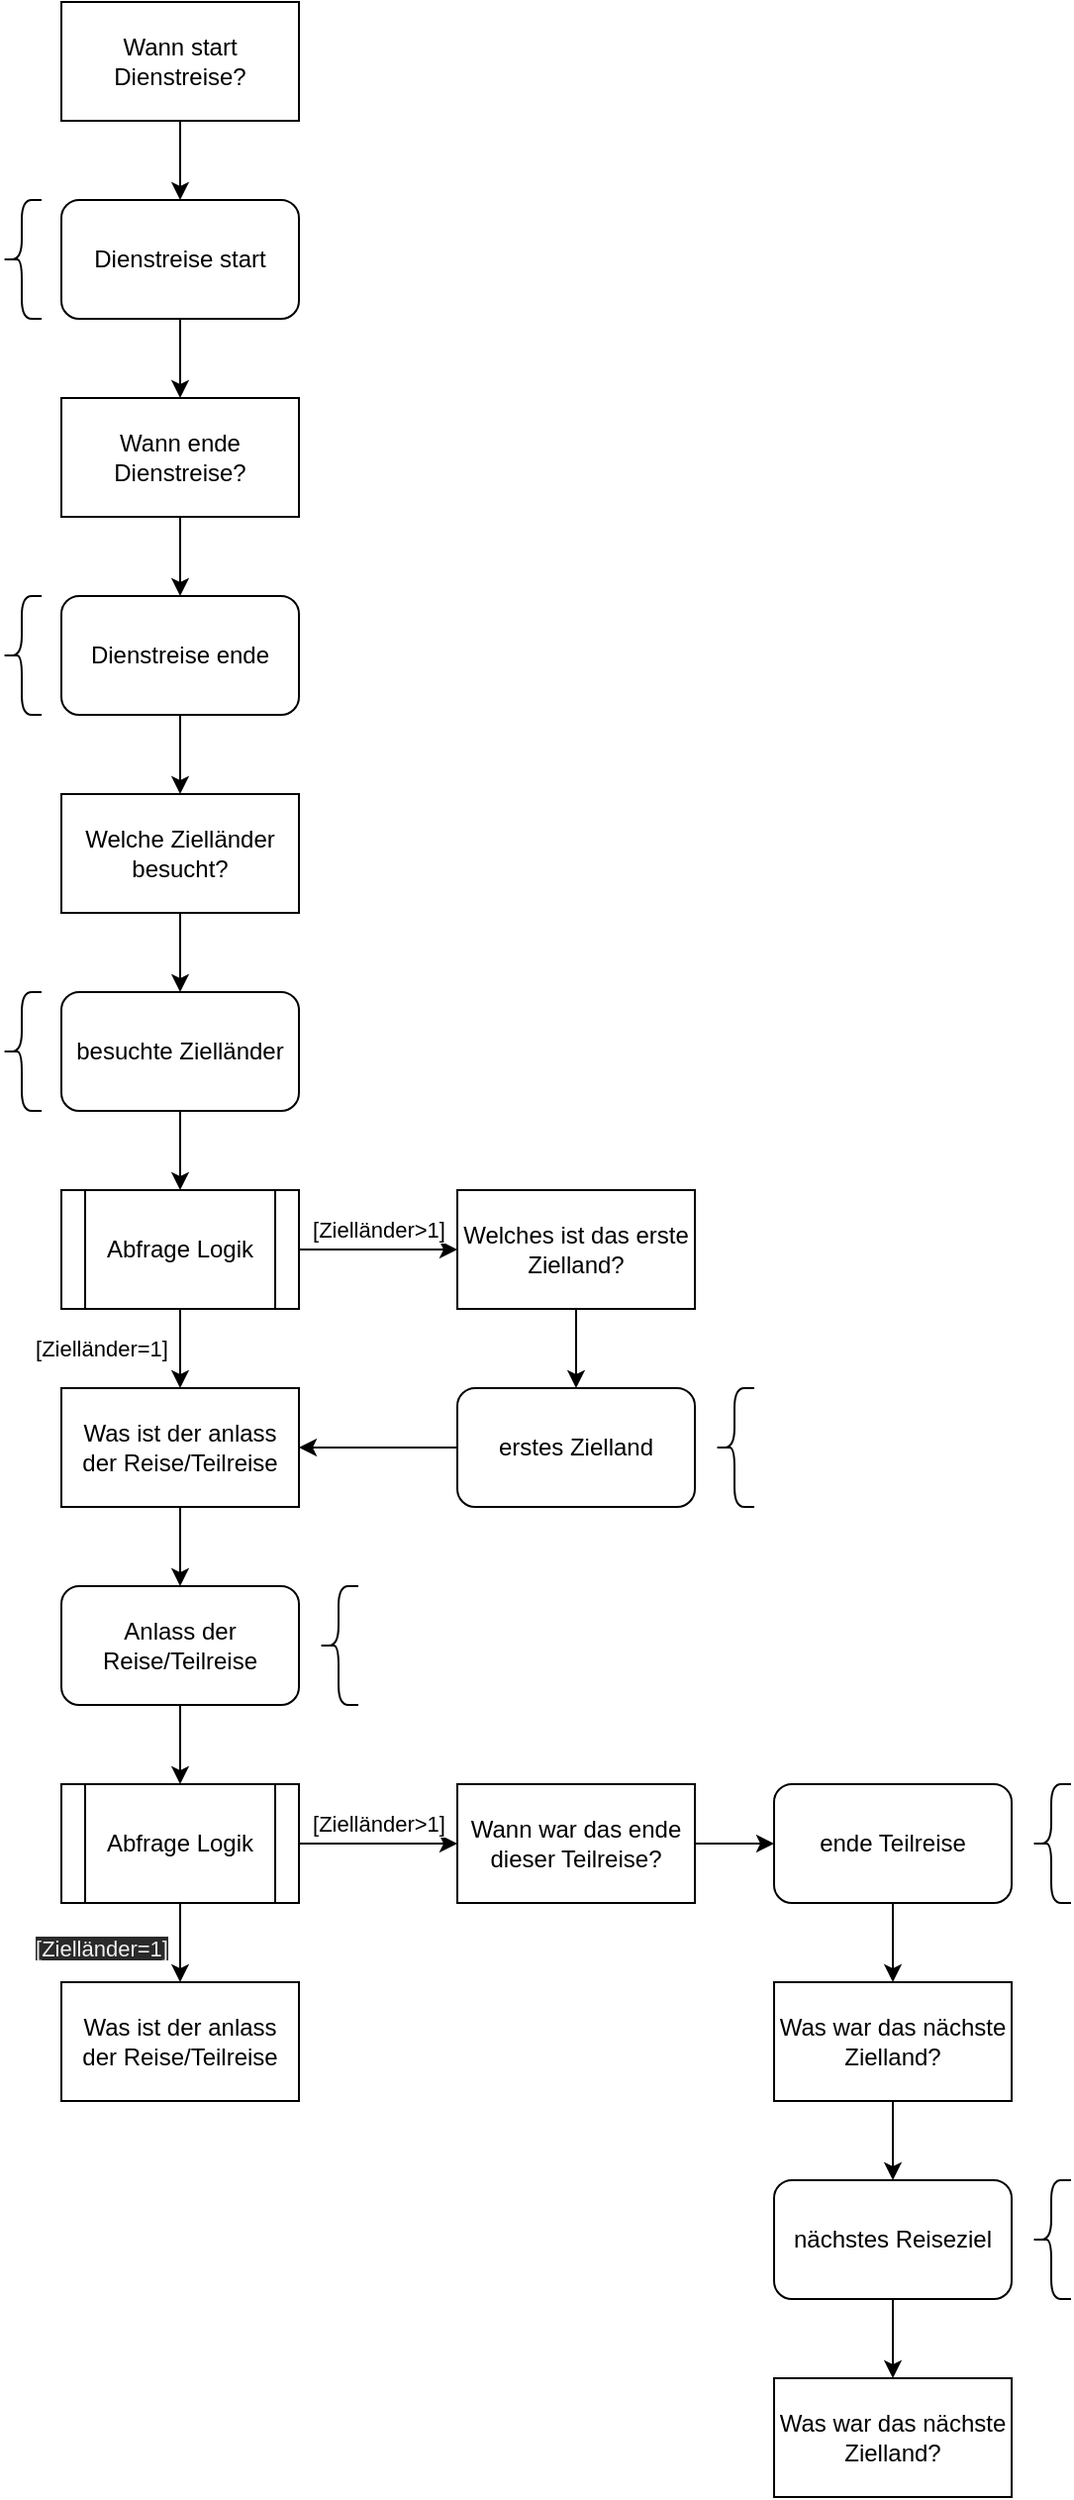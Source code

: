 <mxfile version="20.3.0" type="device"><diagram id="L4NvkSTI6OKeX2f231ty" name="Seite-1"><mxGraphModel dx="981" dy="597" grid="1" gridSize="10" guides="1" tooltips="1" connect="1" arrows="1" fold="1" page="1" pageScale="1" pageWidth="827" pageHeight="1169" math="0" shadow="0"><root><mxCell id="0"/><mxCell id="1" parent="0"/><mxCell id="QfeDqmOQfvV1Y4iZlrYc-1" value="Wann start Dienstreise?" style="rounded=0;whiteSpace=wrap;html=1;" vertex="1" parent="1"><mxGeometry x="40" y="40" width="120" height="60" as="geometry"/></mxCell><mxCell id="QfeDqmOQfvV1Y4iZlrYc-8" value="" style="edgeStyle=orthogonalEdgeStyle;rounded=0;orthogonalLoop=1;jettySize=auto;html=1;strokeColor=default;" edge="1" parent="1" source="QfeDqmOQfvV1Y4iZlrYc-2" target="QfeDqmOQfvV1Y4iZlrYc-7"><mxGeometry relative="1" as="geometry"/></mxCell><mxCell id="QfeDqmOQfvV1Y4iZlrYc-2" value="Dienstreise start" style="rounded=1;whiteSpace=wrap;html=1;" vertex="1" parent="1"><mxGeometry x="40" y="140" width="120" height="60" as="geometry"/></mxCell><mxCell id="QfeDqmOQfvV1Y4iZlrYc-4" value="" style="endArrow=classic;html=1;rounded=0;strokeColor=default;" edge="1" parent="1" source="QfeDqmOQfvV1Y4iZlrYc-1" target="QfeDqmOQfvV1Y4iZlrYc-2"><mxGeometry width="50" height="50" relative="1" as="geometry"><mxPoint x="80" y="290" as="sourcePoint"/><mxPoint x="130" y="240" as="targetPoint"/></mxGeometry></mxCell><mxCell id="QfeDqmOQfvV1Y4iZlrYc-6" value="" style="shape=curlyBracket;whiteSpace=wrap;html=1;rounded=1;" vertex="1" parent="1"><mxGeometry x="10" y="140" width="20" height="60" as="geometry"/></mxCell><mxCell id="QfeDqmOQfvV1Y4iZlrYc-12" value="" style="edgeStyle=orthogonalEdgeStyle;rounded=0;orthogonalLoop=1;jettySize=auto;html=1;strokeColor=default;" edge="1" parent="1" source="QfeDqmOQfvV1Y4iZlrYc-7" target="QfeDqmOQfvV1Y4iZlrYc-10"><mxGeometry relative="1" as="geometry"/></mxCell><mxCell id="QfeDqmOQfvV1Y4iZlrYc-7" value="Wann ende Dienstreise?" style="rounded=0;whiteSpace=wrap;html=1;" vertex="1" parent="1"><mxGeometry x="40" y="240" width="120" height="60" as="geometry"/></mxCell><mxCell id="QfeDqmOQfvV1Y4iZlrYc-15" value="" style="edgeStyle=orthogonalEdgeStyle;rounded=0;orthogonalLoop=1;jettySize=auto;html=1;strokeColor=default;" edge="1" parent="1" source="QfeDqmOQfvV1Y4iZlrYc-10" target="QfeDqmOQfvV1Y4iZlrYc-13"><mxGeometry relative="1" as="geometry"/></mxCell><mxCell id="QfeDqmOQfvV1Y4iZlrYc-10" value="Dienstreise ende" style="rounded=1;whiteSpace=wrap;html=1;" vertex="1" parent="1"><mxGeometry x="40" y="340" width="120" height="60" as="geometry"/></mxCell><mxCell id="QfeDqmOQfvV1Y4iZlrYc-11" value="" style="shape=curlyBracket;whiteSpace=wrap;html=1;rounded=1;" vertex="1" parent="1"><mxGeometry x="10" y="340" width="20" height="60" as="geometry"/></mxCell><mxCell id="QfeDqmOQfvV1Y4iZlrYc-17" value="" style="edgeStyle=orthogonalEdgeStyle;rounded=0;orthogonalLoop=1;jettySize=auto;html=1;strokeColor=default;" edge="1" parent="1" source="QfeDqmOQfvV1Y4iZlrYc-13" target="QfeDqmOQfvV1Y4iZlrYc-16"><mxGeometry relative="1" as="geometry"/></mxCell><mxCell id="QfeDqmOQfvV1Y4iZlrYc-13" value="Welche Zielländer besucht?" style="rounded=0;whiteSpace=wrap;html=1;" vertex="1" parent="1"><mxGeometry x="40" y="440" width="120" height="60" as="geometry"/></mxCell><mxCell id="QfeDqmOQfvV1Y4iZlrYc-29" value="" style="edgeStyle=orthogonalEdgeStyle;rounded=0;orthogonalLoop=1;jettySize=auto;html=1;strokeColor=default;" edge="1" parent="1" source="QfeDqmOQfvV1Y4iZlrYc-16" target="QfeDqmOQfvV1Y4iZlrYc-21"><mxGeometry relative="1" as="geometry"/></mxCell><mxCell id="QfeDqmOQfvV1Y4iZlrYc-16" value="besuchte Zielländer" style="rounded=1;whiteSpace=wrap;html=1;" vertex="1" parent="1"><mxGeometry x="40" y="540" width="120" height="60" as="geometry"/></mxCell><mxCell id="QfeDqmOQfvV1Y4iZlrYc-23" value="[Zielländer=1]" style="edgeStyle=orthogonalEdgeStyle;rounded=0;orthogonalLoop=1;jettySize=auto;html=1;strokeColor=default;" edge="1" parent="1" source="QfeDqmOQfvV1Y4iZlrYc-21" target="QfeDqmOQfvV1Y4iZlrYc-22"><mxGeometry y="-40" relative="1" as="geometry"><mxPoint as="offset"/></mxGeometry></mxCell><mxCell id="QfeDqmOQfvV1Y4iZlrYc-25" value="[Zielländer&amp;gt;1]" style="edgeStyle=orthogonalEdgeStyle;rounded=0;orthogonalLoop=1;jettySize=auto;html=1;strokeColor=default;" edge="1" parent="1" source="QfeDqmOQfvV1Y4iZlrYc-21" target="QfeDqmOQfvV1Y4iZlrYc-24"><mxGeometry y="10" relative="1" as="geometry"><mxPoint as="offset"/></mxGeometry></mxCell><mxCell id="QfeDqmOQfvV1Y4iZlrYc-21" value="Abfrage Logik" style="shape=process;whiteSpace=wrap;html=1;backgroundOutline=1;" vertex="1" parent="1"><mxGeometry x="40" y="640" width="120" height="60" as="geometry"/></mxCell><mxCell id="QfeDqmOQfvV1Y4iZlrYc-34" value="" style="edgeStyle=orthogonalEdgeStyle;rounded=0;orthogonalLoop=1;jettySize=auto;html=1;strokeColor=default;" edge="1" parent="1" source="QfeDqmOQfvV1Y4iZlrYc-22" target="QfeDqmOQfvV1Y4iZlrYc-33"><mxGeometry relative="1" as="geometry"/></mxCell><mxCell id="QfeDqmOQfvV1Y4iZlrYc-22" value="Was ist der anlass der Reise/Teilreise" style="rounded=0;whiteSpace=wrap;html=1;" vertex="1" parent="1"><mxGeometry x="40" y="740" width="120" height="60" as="geometry"/></mxCell><mxCell id="QfeDqmOQfvV1Y4iZlrYc-31" value="" style="edgeStyle=orthogonalEdgeStyle;rounded=0;orthogonalLoop=1;jettySize=auto;html=1;strokeColor=default;" edge="1" parent="1" source="QfeDqmOQfvV1Y4iZlrYc-24" target="QfeDqmOQfvV1Y4iZlrYc-30"><mxGeometry relative="1" as="geometry"/></mxCell><mxCell id="QfeDqmOQfvV1Y4iZlrYc-24" value="Welches ist das erste Zielland?" style="rounded=0;whiteSpace=wrap;html=1;" vertex="1" parent="1"><mxGeometry x="240" y="640" width="120" height="60" as="geometry"/></mxCell><mxCell id="QfeDqmOQfvV1Y4iZlrYc-26" value="" style="shape=curlyBracket;whiteSpace=wrap;html=1;rounded=1;" vertex="1" parent="1"><mxGeometry x="10" y="540" width="20" height="60" as="geometry"/></mxCell><mxCell id="QfeDqmOQfvV1Y4iZlrYc-32" value="" style="edgeStyle=orthogonalEdgeStyle;rounded=0;orthogonalLoop=1;jettySize=auto;html=1;strokeColor=default;" edge="1" parent="1" source="QfeDqmOQfvV1Y4iZlrYc-30" target="QfeDqmOQfvV1Y4iZlrYc-22"><mxGeometry relative="1" as="geometry"/></mxCell><mxCell id="QfeDqmOQfvV1Y4iZlrYc-30" value="erstes Zielland" style="rounded=1;whiteSpace=wrap;html=1;" vertex="1" parent="1"><mxGeometry x="240" y="740" width="120" height="60" as="geometry"/></mxCell><mxCell id="QfeDqmOQfvV1Y4iZlrYc-36" value="" style="edgeStyle=orthogonalEdgeStyle;rounded=0;orthogonalLoop=1;jettySize=auto;html=1;strokeColor=default;" edge="1" parent="1" source="QfeDqmOQfvV1Y4iZlrYc-33" target="QfeDqmOQfvV1Y4iZlrYc-35"><mxGeometry relative="1" as="geometry"/></mxCell><mxCell id="QfeDqmOQfvV1Y4iZlrYc-33" value="Anlass der Reise/Teilreise" style="rounded=1;whiteSpace=wrap;html=1;" vertex="1" parent="1"><mxGeometry x="40" y="840" width="120" height="60" as="geometry"/></mxCell><mxCell id="QfeDqmOQfvV1Y4iZlrYc-40" value="" style="edgeStyle=orthogonalEdgeStyle;rounded=0;orthogonalLoop=1;jettySize=auto;html=1;strokeColor=default;" edge="1" parent="1" source="QfeDqmOQfvV1Y4iZlrYc-35" target="QfeDqmOQfvV1Y4iZlrYc-38"><mxGeometry relative="1" as="geometry"/></mxCell><mxCell id="QfeDqmOQfvV1Y4iZlrYc-42" value="[Zielländer&amp;gt;1]" style="edgeLabel;html=1;align=center;verticalAlign=middle;resizable=0;points=[];" vertex="1" connectable="0" parent="QfeDqmOQfvV1Y4iZlrYc-40"><mxGeometry x="0.218" y="-1" relative="1" as="geometry"><mxPoint x="-9" y="-11" as="offset"/></mxGeometry></mxCell><mxCell id="QfeDqmOQfvV1Y4iZlrYc-41" value="&#10;&lt;span style=&quot;color: rgb(240, 240, 240); font-family: Helvetica; font-size: 11px; font-style: normal; font-variant-ligatures: normal; font-variant-caps: normal; font-weight: 400; letter-spacing: normal; orphans: 2; text-align: center; text-indent: 0px; text-transform: none; widows: 2; word-spacing: 0px; -webkit-text-stroke-width: 0px; background-color: rgb(42, 42, 42); text-decoration-thickness: initial; text-decoration-style: initial; text-decoration-color: initial; float: none; display: inline !important;&quot;&gt;[Zielländer=1]&lt;/span&gt;&#10;&#10;" style="edgeStyle=orthogonalEdgeStyle;rounded=0;orthogonalLoop=1;jettySize=auto;html=1;strokeColor=default;" edge="1" parent="1" source="QfeDqmOQfvV1Y4iZlrYc-35" target="QfeDqmOQfvV1Y4iZlrYc-39"><mxGeometry x="0.5" y="-40" relative="1" as="geometry"><Array as="points"><mxPoint x="100" y="1030"/><mxPoint x="100" y="1030"/></Array><mxPoint as="offset"/></mxGeometry></mxCell><mxCell id="QfeDqmOQfvV1Y4iZlrYc-35" value="Abfrage Logik" style="shape=process;whiteSpace=wrap;html=1;backgroundOutline=1;" vertex="1" parent="1"><mxGeometry x="40" y="940" width="120" height="60" as="geometry"/></mxCell><mxCell id="QfeDqmOQfvV1Y4iZlrYc-37" value="" style="shape=curlyBracket;whiteSpace=wrap;html=1;rounded=1;" vertex="1" parent="1"><mxGeometry x="370" y="740" width="20" height="60" as="geometry"/></mxCell><mxCell id="QfeDqmOQfvV1Y4iZlrYc-44" value="" style="edgeStyle=orthogonalEdgeStyle;rounded=0;orthogonalLoop=1;jettySize=auto;html=1;strokeColor=default;" edge="1" parent="1" source="QfeDqmOQfvV1Y4iZlrYc-38" target="QfeDqmOQfvV1Y4iZlrYc-43"><mxGeometry relative="1" as="geometry"/></mxCell><mxCell id="QfeDqmOQfvV1Y4iZlrYc-38" value="Wann war das ende dieser Teilreise?" style="rounded=0;whiteSpace=wrap;html=1;" vertex="1" parent="1"><mxGeometry x="240" y="940" width="120" height="60" as="geometry"/></mxCell><mxCell id="QfeDqmOQfvV1Y4iZlrYc-39" value="Was ist der anlass der Reise/Teilreise" style="rounded=0;whiteSpace=wrap;html=1;" vertex="1" parent="1"><mxGeometry x="40" y="1040" width="120" height="60" as="geometry"/></mxCell><mxCell id="QfeDqmOQfvV1Y4iZlrYc-46" value="" style="edgeStyle=orthogonalEdgeStyle;rounded=0;orthogonalLoop=1;jettySize=auto;html=1;strokeColor=default;" edge="1" parent="1" source="QfeDqmOQfvV1Y4iZlrYc-43" target="QfeDqmOQfvV1Y4iZlrYc-45"><mxGeometry relative="1" as="geometry"/></mxCell><mxCell id="QfeDqmOQfvV1Y4iZlrYc-43" value="ende Teilreise" style="rounded=1;whiteSpace=wrap;html=1;" vertex="1" parent="1"><mxGeometry x="400" y="940" width="120" height="60" as="geometry"/></mxCell><mxCell id="QfeDqmOQfvV1Y4iZlrYc-48" value="" style="edgeStyle=orthogonalEdgeStyle;rounded=0;orthogonalLoop=1;jettySize=auto;html=1;strokeColor=default;" edge="1" parent="1" source="QfeDqmOQfvV1Y4iZlrYc-45" target="QfeDqmOQfvV1Y4iZlrYc-47"><mxGeometry relative="1" as="geometry"/></mxCell><mxCell id="QfeDqmOQfvV1Y4iZlrYc-45" value="Was war das nächste Zielland?" style="rounded=0;whiteSpace=wrap;html=1;" vertex="1" parent="1"><mxGeometry x="400" y="1040" width="120" height="60" as="geometry"/></mxCell><mxCell id="QfeDqmOQfvV1Y4iZlrYc-53" value="" style="edgeStyle=orthogonalEdgeStyle;rounded=0;orthogonalLoop=1;jettySize=auto;html=1;strokeColor=default;" edge="1" parent="1" source="QfeDqmOQfvV1Y4iZlrYc-47" target="QfeDqmOQfvV1Y4iZlrYc-52"><mxGeometry relative="1" as="geometry"/></mxCell><mxCell id="QfeDqmOQfvV1Y4iZlrYc-47" value="nächstes Reiseziel" style="rounded=1;whiteSpace=wrap;html=1;" vertex="1" parent="1"><mxGeometry x="400" y="1140" width="120" height="60" as="geometry"/></mxCell><mxCell id="QfeDqmOQfvV1Y4iZlrYc-49" value="" style="shape=curlyBracket;whiteSpace=wrap;html=1;rounded=1;" vertex="1" parent="1"><mxGeometry x="170" y="840" width="20" height="60" as="geometry"/></mxCell><mxCell id="QfeDqmOQfvV1Y4iZlrYc-50" value="" style="shape=curlyBracket;whiteSpace=wrap;html=1;rounded=1;" vertex="1" parent="1"><mxGeometry x="530" y="940" width="20" height="60" as="geometry"/></mxCell><mxCell id="QfeDqmOQfvV1Y4iZlrYc-51" value="" style="shape=curlyBracket;whiteSpace=wrap;html=1;rounded=1;" vertex="1" parent="1"><mxGeometry x="530" y="1140" width="20" height="60" as="geometry"/></mxCell><mxCell id="QfeDqmOQfvV1Y4iZlrYc-52" value="Was war das nächste Zielland?" style="rounded=0;whiteSpace=wrap;html=1;" vertex="1" parent="1"><mxGeometry x="400" y="1240" width="120" height="60" as="geometry"/></mxCell></root></mxGraphModel></diagram></mxfile>